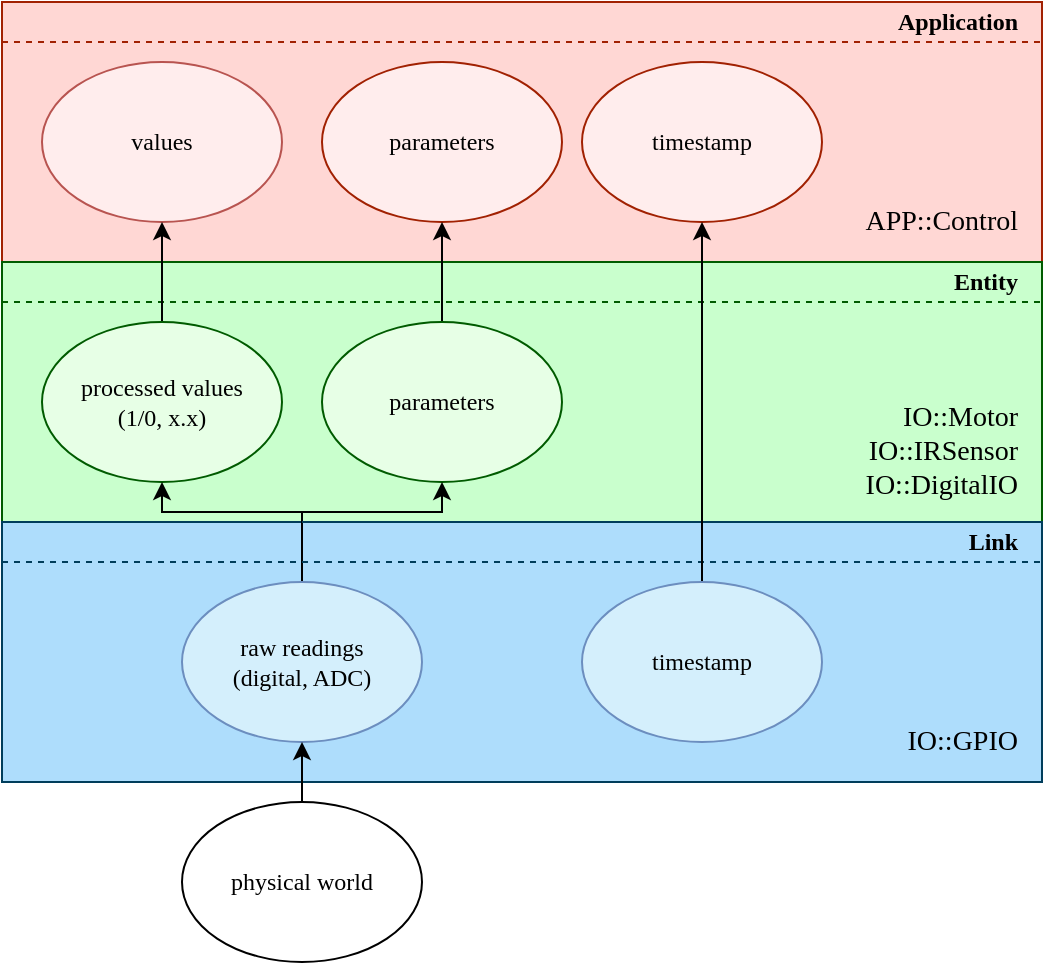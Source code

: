 <mxfile version="13.4.0" type="device"><diagram id="9EOOe-xVtgeUKb_HwiS9" name="Page-1"><mxGraphModel dx="526" dy="616" grid="1" gridSize="10" guides="1" tooltips="1" connect="1" arrows="1" fold="1" page="1" pageScale="1" pageWidth="827" pageHeight="1169" math="0" shadow="0"><root><mxCell id="0"/><mxCell id="1" parent="0"/><mxCell id="VDhJyJcpaOQBj6J8SeD1-39" value="" style="rounded=0;whiteSpace=wrap;html=1;fontFamily=Consolas;fontSize=14;align=right;fillColor=#FFD7D4;strokeColor=#A12102;" parent="1" vertex="1"><mxGeometry x="160" y="120" width="520" height="130" as="geometry"/></mxCell><mxCell id="VDhJyJcpaOQBj6J8SeD1-40" value="" style="endArrow=none;dashed=1;html=1;fontFamily=Consolas;fillColor=#f8cecc;strokeColor=#A12102;" parent="1" edge="1"><mxGeometry width="50" height="50" relative="1" as="geometry"><mxPoint x="160.0" y="120.0" as="sourcePoint"/><mxPoint x="680" y="120.0" as="targetPoint"/></mxGeometry></mxCell><mxCell id="VDhJyJcpaOQBj6J8SeD1-42" value="Application" style="text;html=1;strokeColor=none;fillColor=none;align=right;verticalAlign=middle;whiteSpace=wrap;rounded=0;fontFamily=Consolas;fontStyle=1" parent="1" vertex="1"><mxGeometry x="590" y="120" width="80" height="20" as="geometry"/></mxCell><mxCell id="VDhJyJcpaOQBj6J8SeD1-43" value="timestamp" style="ellipse;whiteSpace=wrap;html=1;fontFamily=Consolas;strokeColor=#A12102;fillColor=#FFEDED;" parent="1" vertex="1"><mxGeometry x="450" y="150" width="120" height="80" as="geometry"/></mxCell><mxCell id="VDhJyJcpaOQBj6J8SeD1-44" value="values" style="ellipse;whiteSpace=wrap;html=1;fontFamily=Consolas;strokeColor=#b85450;fillColor=#FFEDED;" parent="1" vertex="1"><mxGeometry x="180" y="150" width="120" height="80" as="geometry"/></mxCell><mxCell id="VDhJyJcpaOQBj6J8SeD1-45" value="APP::Control" style="text;html=1;strokeColor=none;fillColor=none;align=right;verticalAlign=middle;whiteSpace=wrap;rounded=0;fontFamily=Consolas;fontSize=14;" parent="1" vertex="1"><mxGeometry x="590" y="220" width="80" height="20" as="geometry"/></mxCell><mxCell id="VDhJyJcpaOQBj6J8SeD1-46" value="" style="endArrow=none;dashed=1;html=1;fontFamily=Consolas;fillColor=#f8cecc;strokeColor=#A12102;" parent="1" edge="1"><mxGeometry width="50" height="50" relative="1" as="geometry"><mxPoint x="160.0" y="140.0" as="sourcePoint"/><mxPoint x="680" y="140.0" as="targetPoint"/></mxGeometry></mxCell><mxCell id="VDhJyJcpaOQBj6J8SeD1-47" value="parameters" style="ellipse;whiteSpace=wrap;html=1;fontFamily=Consolas;strokeColor=#A12102;fillColor=#FFEDED;" parent="1" vertex="1"><mxGeometry x="320" y="150" width="120" height="80" as="geometry"/></mxCell><mxCell id="VDhJyJcpaOQBj6J8SeD1-48" value="" style="rounded=0;whiteSpace=wrap;html=1;fontFamily=Consolas;fontSize=14;align=right;fillColor=#C9FFCD;strokeColor=#005b00;" parent="1" vertex="1"><mxGeometry x="160" y="250" width="520" height="130" as="geometry"/></mxCell><mxCell id="VDhJyJcpaOQBj6J8SeD1-49" value="" style="endArrow=none;dashed=1;html=1;fontFamily=Consolas;fillColor=#d5e8d4;strokeColor=#005b00;" parent="1" edge="1"><mxGeometry width="50" height="50" relative="1" as="geometry"><mxPoint x="160.0" y="250.0" as="sourcePoint"/><mxPoint x="680" y="250.0" as="targetPoint"/></mxGeometry></mxCell><mxCell id="VDhJyJcpaOQBj6J8SeD1-50" value="" style="endArrow=none;dashed=1;html=1;fontFamily=Consolas;fillColor=#d5e8d4;strokeColor=#005b00;" parent="1" edge="1"><mxGeometry width="50" height="50" relative="1" as="geometry"><mxPoint x="160.0" y="270.0" as="sourcePoint"/><mxPoint x="680" y="270.0" as="targetPoint"/></mxGeometry></mxCell><mxCell id="VDhJyJcpaOQBj6J8SeD1-51" value="Entity" style="text;html=1;strokeColor=none;fillColor=none;align=right;verticalAlign=middle;whiteSpace=wrap;rounded=0;fontFamily=Consolas;fontStyle=1" parent="1" vertex="1"><mxGeometry x="630" y="250" width="40" height="20" as="geometry"/></mxCell><mxCell id="VDhJyJcpaOQBj6J8SeD1-70" style="edgeStyle=orthogonalEdgeStyle;rounded=0;orthogonalLoop=1;jettySize=auto;html=1;exitX=0.5;exitY=0;exitDx=0;exitDy=0;entryX=0.5;entryY=1;entryDx=0;entryDy=0;strokeColor=#000000;fontFamily=Consolas;fontSize=14;" parent="1" source="VDhJyJcpaOQBj6J8SeD1-53" target="VDhJyJcpaOQBj6J8SeD1-44" edge="1"><mxGeometry relative="1" as="geometry"/></mxCell><mxCell id="VDhJyJcpaOQBj6J8SeD1-53" value="processed values&lt;br&gt;(1/0, x.x)" style="ellipse;whiteSpace=wrap;html=1;fontFamily=Consolas;strokeColor=#005B00;fillColor=#E7FFE6;" parent="1" vertex="1"><mxGeometry x="180" y="280" width="120" height="80" as="geometry"/></mxCell><mxCell id="VDhJyJcpaOQBj6J8SeD1-54" value="IO::Motor&lt;br&gt;IO::IRSensor&lt;br&gt;IO::DigitalIO" style="text;html=1;strokeColor=none;fillColor=none;align=right;verticalAlign=middle;whiteSpace=wrap;rounded=0;fontFamily=Consolas;fontSize=14;" parent="1" vertex="1"><mxGeometry x="590" y="320" width="80" height="50" as="geometry"/></mxCell><mxCell id="VDhJyJcpaOQBj6J8SeD1-69" style="edgeStyle=orthogonalEdgeStyle;rounded=0;orthogonalLoop=1;jettySize=auto;html=1;exitX=0.5;exitY=0;exitDx=0;exitDy=0;entryX=0.5;entryY=1;entryDx=0;entryDy=0;strokeColor=#000000;fontFamily=Consolas;fontSize=14;" parent="1" source="VDhJyJcpaOQBj6J8SeD1-55" target="VDhJyJcpaOQBj6J8SeD1-47" edge="1"><mxGeometry relative="1" as="geometry"/></mxCell><mxCell id="VDhJyJcpaOQBj6J8SeD1-55" value="parameters" style="ellipse;whiteSpace=wrap;html=1;fontFamily=Consolas;strokeColor=#005B00;fillColor=#E7FFE6;" parent="1" vertex="1"><mxGeometry x="320" y="280" width="120" height="80" as="geometry"/></mxCell><mxCell id="VDhJyJcpaOQBj6J8SeD1-56" value="" style="rounded=0;whiteSpace=wrap;html=1;fontFamily=Consolas;fontSize=14;align=right;fillColor=#AEDDFC;strokeColor=#003d5b;" parent="1" vertex="1"><mxGeometry x="160" y="380" width="520" height="130" as="geometry"/></mxCell><mxCell id="6l_R9ZAWdg2W_lVj05Yu-1" style="edgeStyle=orthogonalEdgeStyle;rounded=0;orthogonalLoop=1;jettySize=auto;html=1;entryX=0.5;entryY=1;entryDx=0;entryDy=0;" parent="1" source="VDhJyJcpaOQBj6J8SeD1-57" target="VDhJyJcpaOQBj6J8SeD1-53" edge="1"><mxGeometry relative="1" as="geometry"><Array as="points"><mxPoint x="310" y="375"/><mxPoint x="240" y="375"/></Array></mxGeometry></mxCell><mxCell id="6l_R9ZAWdg2W_lVj05Yu-2" style="edgeStyle=orthogonalEdgeStyle;rounded=0;orthogonalLoop=1;jettySize=auto;html=1;exitX=0.5;exitY=0;exitDx=0;exitDy=0;entryX=0.5;entryY=1;entryDx=0;entryDy=0;" parent="1" source="VDhJyJcpaOQBj6J8SeD1-57" target="VDhJyJcpaOQBj6J8SeD1-55" edge="1"><mxGeometry relative="1" as="geometry"><Array as="points"><mxPoint x="310" y="375"/><mxPoint x="380" y="375"/></Array></mxGeometry></mxCell><mxCell id="VDhJyJcpaOQBj6J8SeD1-57" value="raw readings&lt;br&gt;(digital, ADC)" style="ellipse;whiteSpace=wrap;html=1;fontFamily=Consolas;strokeColor=#6C8EBF;fillColor=#D4EFFC;" parent="1" vertex="1"><mxGeometry x="250" y="410" width="120" height="80" as="geometry"/></mxCell><mxCell id="VDhJyJcpaOQBj6J8SeD1-58" value="" style="endArrow=none;dashed=1;html=1;fontFamily=Consolas;fillColor=#dae8fc;strokeColor=#003d5b;" parent="1" edge="1"><mxGeometry width="50" height="50" relative="1" as="geometry"><mxPoint x="160.0" y="400.0" as="sourcePoint"/><mxPoint x="680" y="400.0" as="targetPoint"/></mxGeometry></mxCell><mxCell id="VDhJyJcpaOQBj6J8SeD1-60" value="" style="endArrow=none;dashed=1;html=1;fontFamily=Consolas;fillColor=#dae8fc;strokeColor=#003d5b;" parent="1" edge="1"><mxGeometry width="50" height="50" relative="1" as="geometry"><mxPoint x="160.0" y="380.0" as="sourcePoint"/><mxPoint x="680" y="380.0" as="targetPoint"/></mxGeometry></mxCell><mxCell id="VDhJyJcpaOQBj6J8SeD1-61" value="Link" style="text;html=1;strokeColor=none;fillColor=none;align=right;verticalAlign=middle;whiteSpace=wrap;rounded=0;fontFamily=Consolas;fontStyle=1" parent="1" vertex="1"><mxGeometry x="630" y="380" width="40" height="20" as="geometry"/></mxCell><mxCell id="VDhJyJcpaOQBj6J8SeD1-62" value="IO::GPIO" style="text;html=1;strokeColor=none;fillColor=none;align=right;verticalAlign=middle;whiteSpace=wrap;rounded=0;fontFamily=Consolas;fontSize=14;" parent="1" vertex="1"><mxGeometry x="630" y="480" width="40" height="20" as="geometry"/></mxCell><mxCell id="VDhJyJcpaOQBj6J8SeD1-66" style="edgeStyle=orthogonalEdgeStyle;rounded=0;orthogonalLoop=1;jettySize=auto;html=1;exitX=0.5;exitY=0;exitDx=0;exitDy=0;entryX=0.5;entryY=1;entryDx=0;entryDy=0;strokeColor=#000000;fontFamily=Consolas;fontSize=14;" parent="1" source="VDhJyJcpaOQBj6J8SeD1-63" target="VDhJyJcpaOQBj6J8SeD1-43" edge="1"><mxGeometry relative="1" as="geometry"/></mxCell><mxCell id="VDhJyJcpaOQBj6J8SeD1-63" value="timestamp" style="ellipse;whiteSpace=wrap;html=1;fontFamily=Consolas;strokeColor=#6C8EBF;fillColor=#D4EFFC;" parent="1" vertex="1"><mxGeometry x="450" y="410" width="120" height="80" as="geometry"/></mxCell><mxCell id="VDhJyJcpaOQBj6J8SeD1-65" style="edgeStyle=orthogonalEdgeStyle;rounded=0;orthogonalLoop=1;jettySize=auto;html=1;exitX=0.5;exitY=0;exitDx=0;exitDy=0;entryX=0.5;entryY=1;entryDx=0;entryDy=0;fontFamily=Consolas;fontSize=14;" parent="1" source="VDhJyJcpaOQBj6J8SeD1-64" target="VDhJyJcpaOQBj6J8SeD1-57" edge="1"><mxGeometry relative="1" as="geometry"/></mxCell><mxCell id="VDhJyJcpaOQBj6J8SeD1-64" value="physical world" style="ellipse;whiteSpace=wrap;html=1;fontFamily=Consolas;" parent="1" vertex="1"><mxGeometry x="250" y="520" width="120" height="80" as="geometry"/></mxCell></root></mxGraphModel></diagram></mxfile>